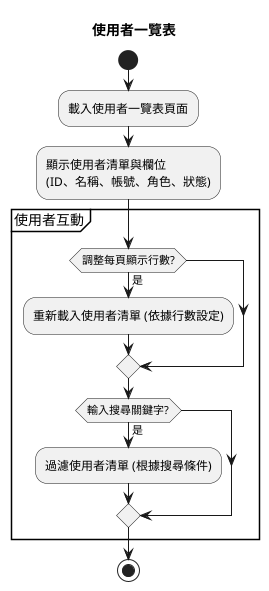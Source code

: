 @startuml asset_overview_activity
title 使用者一覽表
start

:載入使用者一覽表頁面;

:顯示使用者清單與欄位
(ID、名稱、帳號、角色、狀態);

partition "使用者互動" {
    if (調整每頁顯示行數?) then (是)
        :重新載入使用者清單 (依據行數設定);
    endif

    if (輸入搜尋關鍵字?) then (是)
        :過濾使用者清單 (根據搜尋條件);
    endif
}

stop

@enduml